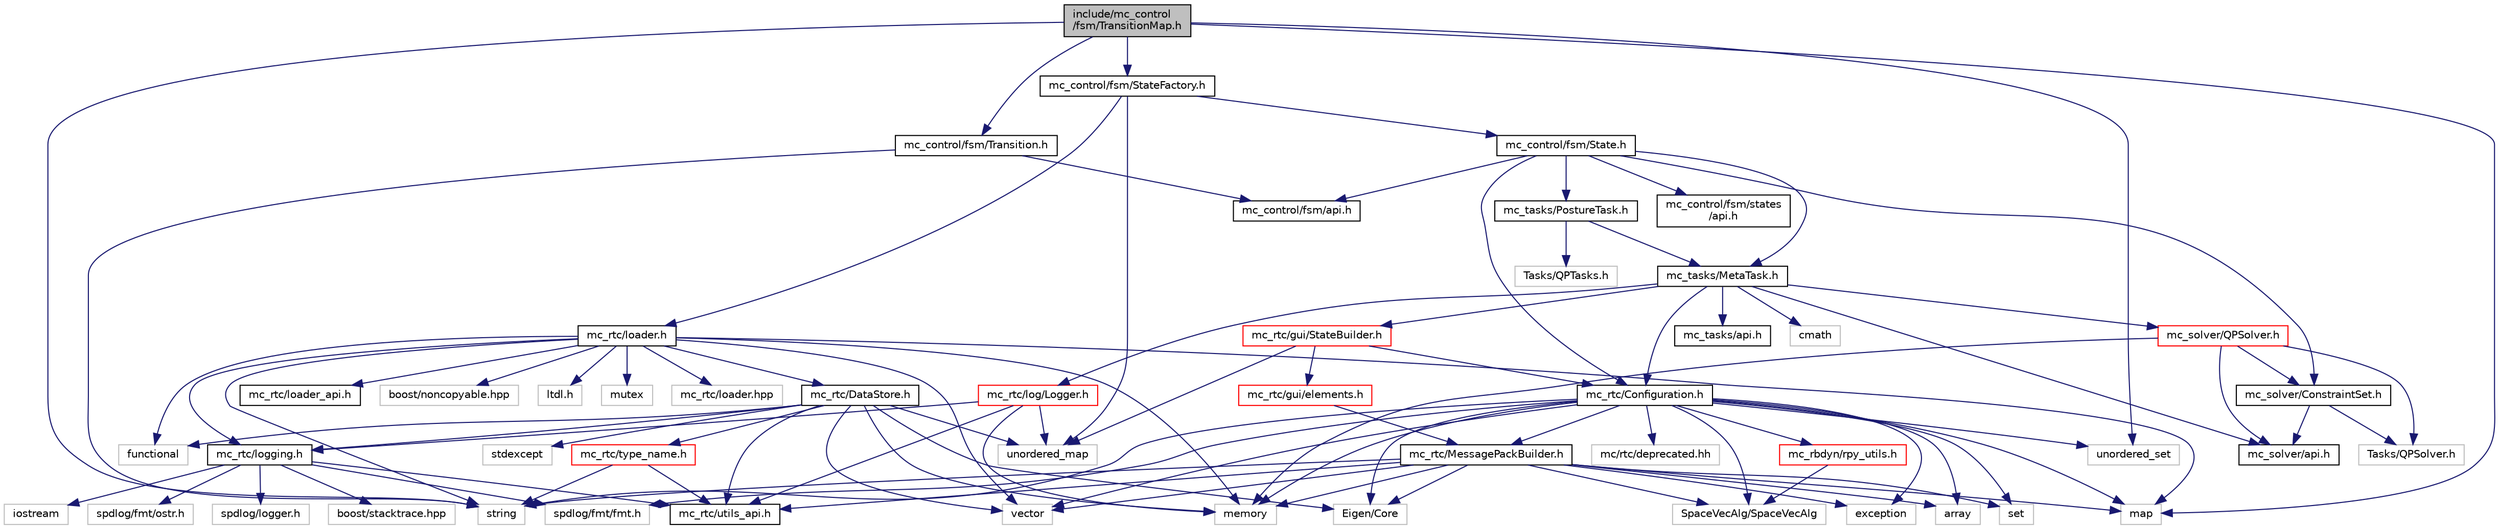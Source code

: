 digraph "include/mc_control/fsm/TransitionMap.h"
{
 // INTERACTIVE_SVG=YES
  edge [fontname="Helvetica",fontsize="10",labelfontname="Helvetica",labelfontsize="10"];
  node [fontname="Helvetica",fontsize="10",shape=record];
  Node0 [label="include/mc_control\l/fsm/TransitionMap.h",height=0.2,width=0.4,color="black", fillcolor="grey75", style="filled", fontcolor="black"];
  Node0 -> Node1 [color="midnightblue",fontsize="10",style="solid",fontname="Helvetica"];
  Node1 [label="mc_control/fsm/StateFactory.h",height=0.2,width=0.4,color="black", fillcolor="white", style="filled",URL="$StateFactory_8h.html"];
  Node1 -> Node2 [color="midnightblue",fontsize="10",style="solid",fontname="Helvetica"];
  Node2 [label="mc_control/fsm/State.h",height=0.2,width=0.4,color="black", fillcolor="white", style="filled",URL="$State_8h.html"];
  Node2 -> Node3 [color="midnightblue",fontsize="10",style="solid",fontname="Helvetica"];
  Node3 [label="mc_control/fsm/api.h",height=0.2,width=0.4,color="black", fillcolor="white", style="filled",URL="$mc__control_2fsm_2api_8h.html"];
  Node2 -> Node4 [color="midnightblue",fontsize="10",style="solid",fontname="Helvetica"];
  Node4 [label="mc_control/fsm/states\l/api.h",height=0.2,width=0.4,color="black", fillcolor="white", style="filled",URL="$mc__control_2fsm_2states_2api_8h.html"];
  Node2 -> Node5 [color="midnightblue",fontsize="10",style="solid",fontname="Helvetica"];
  Node5 [label="mc_solver/ConstraintSet.h",height=0.2,width=0.4,color="black", fillcolor="white", style="filled",URL="$ConstraintSet_8h.html"];
  Node5 -> Node6 [color="midnightblue",fontsize="10",style="solid",fontname="Helvetica"];
  Node6 [label="mc_solver/api.h",height=0.2,width=0.4,color="black", fillcolor="white", style="filled",URL="$mc__solver_2api_8h.html"];
  Node5 -> Node7 [color="midnightblue",fontsize="10",style="solid",fontname="Helvetica"];
  Node7 [label="Tasks/QPSolver.h",height=0.2,width=0.4,color="grey75", fillcolor="white", style="filled"];
  Node2 -> Node8 [color="midnightblue",fontsize="10",style="solid",fontname="Helvetica"];
  Node8 [label="mc_tasks/MetaTask.h",height=0.2,width=0.4,color="black", fillcolor="white", style="filled",URL="$MetaTask_8h.html"];
  Node8 -> Node9 [color="midnightblue",fontsize="10",style="solid",fontname="Helvetica"];
  Node9 [label="mc_rtc/Configuration.h",height=0.2,width=0.4,color="black", fillcolor="white", style="filled",URL="$mc__rtc_2Configuration_8h.html"];
  Node9 -> Node10 [color="midnightblue",fontsize="10",style="solid",fontname="Helvetica"];
  Node10 [label="mc_rtc/MessagePackBuilder.h",height=0.2,width=0.4,color="black", fillcolor="white", style="filled",URL="$MessagePackBuilder_8h.html"];
  Node10 -> Node11 [color="midnightblue",fontsize="10",style="solid",fontname="Helvetica"];
  Node11 [label="mc_rtc/utils_api.h",height=0.2,width=0.4,color="black", fillcolor="white", style="filled",URL="$utils__api_8h.html"];
  Node10 -> Node12 [color="midnightblue",fontsize="10",style="solid",fontname="Helvetica"];
  Node12 [label="SpaceVecAlg/SpaceVecAlg",height=0.2,width=0.4,color="grey75", fillcolor="white", style="filled"];
  Node10 -> Node13 [color="midnightblue",fontsize="10",style="solid",fontname="Helvetica"];
  Node13 [label="Eigen/Core",height=0.2,width=0.4,color="grey75", fillcolor="white", style="filled"];
  Node10 -> Node14 [color="midnightblue",fontsize="10",style="solid",fontname="Helvetica"];
  Node14 [label="array",height=0.2,width=0.4,color="grey75", fillcolor="white", style="filled"];
  Node10 -> Node15 [color="midnightblue",fontsize="10",style="solid",fontname="Helvetica"];
  Node15 [label="exception",height=0.2,width=0.4,color="grey75", fillcolor="white", style="filled"];
  Node10 -> Node16 [color="midnightblue",fontsize="10",style="solid",fontname="Helvetica"];
  Node16 [label="map",height=0.2,width=0.4,color="grey75", fillcolor="white", style="filled"];
  Node10 -> Node17 [color="midnightblue",fontsize="10",style="solid",fontname="Helvetica"];
  Node17 [label="memory",height=0.2,width=0.4,color="grey75", fillcolor="white", style="filled"];
  Node10 -> Node18 [color="midnightblue",fontsize="10",style="solid",fontname="Helvetica"];
  Node18 [label="set",height=0.2,width=0.4,color="grey75", fillcolor="white", style="filled"];
  Node10 -> Node19 [color="midnightblue",fontsize="10",style="solid",fontname="Helvetica"];
  Node19 [label="string",height=0.2,width=0.4,color="grey75", fillcolor="white", style="filled"];
  Node10 -> Node20 [color="midnightblue",fontsize="10",style="solid",fontname="Helvetica"];
  Node20 [label="vector",height=0.2,width=0.4,color="grey75", fillcolor="white", style="filled"];
  Node9 -> Node12 [color="midnightblue",fontsize="10",style="solid",fontname="Helvetica"];
  Node9 -> Node21 [color="midnightblue",fontsize="10",style="solid",fontname="Helvetica"];
  Node21 [label="mc_rbdyn/rpy_utils.h",height=0.2,width=0.4,color="red", fillcolor="white", style="filled",URL="$rpy__utils_8h.html"];
  Node21 -> Node12 [color="midnightblue",fontsize="10",style="solid",fontname="Helvetica"];
  Node9 -> Node13 [color="midnightblue",fontsize="10",style="solid",fontname="Helvetica"];
  Node9 -> Node14 [color="midnightblue",fontsize="10",style="solid",fontname="Helvetica"];
  Node9 -> Node15 [color="midnightblue",fontsize="10",style="solid",fontname="Helvetica"];
  Node9 -> Node16 [color="midnightblue",fontsize="10",style="solid",fontname="Helvetica"];
  Node9 -> Node23 [color="midnightblue",fontsize="10",style="solid",fontname="Helvetica"];
  Node23 [label="mc/rtc/deprecated.hh",height=0.2,width=0.4,color="grey75", fillcolor="white", style="filled"];
  Node9 -> Node17 [color="midnightblue",fontsize="10",style="solid",fontname="Helvetica"];
  Node9 -> Node18 [color="midnightblue",fontsize="10",style="solid",fontname="Helvetica"];
  Node9 -> Node24 [color="midnightblue",fontsize="10",style="solid",fontname="Helvetica"];
  Node24 [label="spdlog/fmt/fmt.h",height=0.2,width=0.4,color="grey75", fillcolor="white", style="filled"];
  Node9 -> Node19 [color="midnightblue",fontsize="10",style="solid",fontname="Helvetica"];
  Node9 -> Node25 [color="midnightblue",fontsize="10",style="solid",fontname="Helvetica"];
  Node25 [label="unordered_set",height=0.2,width=0.4,color="grey75", fillcolor="white", style="filled"];
  Node9 -> Node20 [color="midnightblue",fontsize="10",style="solid",fontname="Helvetica"];
  Node8 -> Node26 [color="midnightblue",fontsize="10",style="solid",fontname="Helvetica"];
  Node26 [label="mc_rtc/gui/StateBuilder.h",height=0.2,width=0.4,color="red", fillcolor="white", style="filled",URL="$StateBuilder_8h.html"];
  Node26 -> Node9 [color="midnightblue",fontsize="10",style="solid",fontname="Helvetica"];
  Node26 -> Node27 [color="midnightblue",fontsize="10",style="solid",fontname="Helvetica"];
  Node27 [label="mc_rtc/gui/elements.h",height=0.2,width=0.4,color="red", fillcolor="white", style="filled",URL="$elements_8h.html"];
  Node27 -> Node10 [color="midnightblue",fontsize="10",style="solid",fontname="Helvetica"];
  Node26 -> Node45 [color="midnightblue",fontsize="10",style="solid",fontname="Helvetica"];
  Node45 [label="unordered_map",height=0.2,width=0.4,color="grey75", fillcolor="white", style="filled"];
  Node8 -> Node47 [color="midnightblue",fontsize="10",style="solid",fontname="Helvetica"];
  Node47 [label="mc_rtc/log/Logger.h",height=0.2,width=0.4,color="red", fillcolor="white", style="filled",URL="$Logger_8h.html"];
  Node47 -> Node35 [color="midnightblue",fontsize="10",style="solid",fontname="Helvetica"];
  Node35 [label="mc_rtc/logging.h",height=0.2,width=0.4,color="black", fillcolor="white", style="filled",URL="$logging_8h.html"];
  Node35 -> Node11 [color="midnightblue",fontsize="10",style="solid",fontname="Helvetica"];
  Node35 -> Node36 [color="midnightblue",fontsize="10",style="solid",fontname="Helvetica"];
  Node36 [label="iostream",height=0.2,width=0.4,color="grey75", fillcolor="white", style="filled"];
  Node35 -> Node24 [color="midnightblue",fontsize="10",style="solid",fontname="Helvetica"];
  Node35 -> Node37 [color="midnightblue",fontsize="10",style="solid",fontname="Helvetica"];
  Node37 [label="spdlog/fmt/ostr.h",height=0.2,width=0.4,color="grey75", fillcolor="white", style="filled"];
  Node35 -> Node38 [color="midnightblue",fontsize="10",style="solid",fontname="Helvetica"];
  Node38 [label="spdlog/logger.h",height=0.2,width=0.4,color="grey75", fillcolor="white", style="filled"];
  Node35 -> Node39 [color="midnightblue",fontsize="10",style="solid",fontname="Helvetica"];
  Node39 [label="boost/stacktrace.hpp",height=0.2,width=0.4,color="grey75", fillcolor="white", style="filled"];
  Node47 -> Node11 [color="midnightblue",fontsize="10",style="solid",fontname="Helvetica"];
  Node47 -> Node17 [color="midnightblue",fontsize="10",style="solid",fontname="Helvetica"];
  Node47 -> Node45 [color="midnightblue",fontsize="10",style="solid",fontname="Helvetica"];
  Node8 -> Node49 [color="midnightblue",fontsize="10",style="solid",fontname="Helvetica"];
  Node49 [label="mc_solver/QPSolver.h",height=0.2,width=0.4,color="red", fillcolor="white", style="filled",URL="$QPSolver_8h.html"];
  Node49 -> Node5 [color="midnightblue",fontsize="10",style="solid",fontname="Helvetica"];
  Node49 -> Node6 [color="midnightblue",fontsize="10",style="solid",fontname="Helvetica"];
  Node49 -> Node7 [color="midnightblue",fontsize="10",style="solid",fontname="Helvetica"];
  Node49 -> Node17 [color="midnightblue",fontsize="10",style="solid",fontname="Helvetica"];
  Node8 -> Node6 [color="midnightblue",fontsize="10",style="solid",fontname="Helvetica"];
  Node8 -> Node93 [color="midnightblue",fontsize="10",style="solid",fontname="Helvetica"];
  Node93 [label="mc_tasks/api.h",height=0.2,width=0.4,color="black", fillcolor="white", style="filled",URL="$mc__tasks_2api_8h.html"];
  Node8 -> Node94 [color="midnightblue",fontsize="10",style="solid",fontname="Helvetica"];
  Node94 [label="cmath",height=0.2,width=0.4,color="grey75", fillcolor="white", style="filled"];
  Node2 -> Node95 [color="midnightblue",fontsize="10",style="solid",fontname="Helvetica"];
  Node95 [label="mc_tasks/PostureTask.h",height=0.2,width=0.4,color="black", fillcolor="white", style="filled",URL="$PostureTask_8h.html"];
  Node95 -> Node8 [color="midnightblue",fontsize="10",style="solid",fontname="Helvetica"];
  Node95 -> Node96 [color="midnightblue",fontsize="10",style="solid",fontname="Helvetica"];
  Node96 [label="Tasks/QPTasks.h",height=0.2,width=0.4,color="grey75", fillcolor="white", style="filled"];
  Node2 -> Node9 [color="midnightblue",fontsize="10",style="solid",fontname="Helvetica"];
  Node1 -> Node97 [color="midnightblue",fontsize="10",style="solid",fontname="Helvetica"];
  Node97 [label="mc_rtc/loader.h",height=0.2,width=0.4,color="black", fillcolor="white", style="filled",URL="$loader_8h.html",tooltip="ltdl wrapper for mc_rtc purpose "];
  Node97 -> Node98 [color="midnightblue",fontsize="10",style="solid",fontname="Helvetica"];
  Node98 [label="mc_rtc/DataStore.h",height=0.2,width=0.4,color="black", fillcolor="white", style="filled",URL="$DataStore_8h.html"];
  Node98 -> Node35 [color="midnightblue",fontsize="10",style="solid",fontname="Helvetica"];
  Node98 -> Node99 [color="midnightblue",fontsize="10",style="solid",fontname="Helvetica"];
  Node99 [label="mc_rtc/type_name.h",height=0.2,width=0.4,color="red", fillcolor="white", style="filled",URL="$type__name_8h.html"];
  Node99 -> Node11 [color="midnightblue",fontsize="10",style="solid",fontname="Helvetica"];
  Node99 -> Node19 [color="midnightblue",fontsize="10",style="solid",fontname="Helvetica"];
  Node98 -> Node11 [color="midnightblue",fontsize="10",style="solid",fontname="Helvetica"];
  Node98 -> Node101 [color="midnightblue",fontsize="10",style="solid",fontname="Helvetica"];
  Node101 [label="functional",height=0.2,width=0.4,color="grey75", fillcolor="white", style="filled"];
  Node98 -> Node17 [color="midnightblue",fontsize="10",style="solid",fontname="Helvetica"];
  Node98 -> Node102 [color="midnightblue",fontsize="10",style="solid",fontname="Helvetica"];
  Node102 [label="stdexcept",height=0.2,width=0.4,color="grey75", fillcolor="white", style="filled"];
  Node98 -> Node45 [color="midnightblue",fontsize="10",style="solid",fontname="Helvetica"];
  Node98 -> Node20 [color="midnightblue",fontsize="10",style="solid",fontname="Helvetica"];
  Node98 -> Node13 [color="midnightblue",fontsize="10",style="solid",fontname="Helvetica"];
  Node97 -> Node103 [color="midnightblue",fontsize="10",style="solid",fontname="Helvetica"];
  Node103 [label="mc_rtc/loader_api.h",height=0.2,width=0.4,color="black", fillcolor="white", style="filled",URL="$loader__api_8h.html"];
  Node97 -> Node35 [color="midnightblue",fontsize="10",style="solid",fontname="Helvetica"];
  Node97 -> Node104 [color="midnightblue",fontsize="10",style="solid",fontname="Helvetica"];
  Node104 [label="boost/noncopyable.hpp",height=0.2,width=0.4,color="grey75", fillcolor="white", style="filled"];
  Node97 -> Node105 [color="midnightblue",fontsize="10",style="solid",fontname="Helvetica"];
  Node105 [label="ltdl.h",height=0.2,width=0.4,color="grey75", fillcolor="white", style="filled"];
  Node97 -> Node101 [color="midnightblue",fontsize="10",style="solid",fontname="Helvetica"];
  Node97 -> Node16 [color="midnightblue",fontsize="10",style="solid",fontname="Helvetica"];
  Node97 -> Node17 [color="midnightblue",fontsize="10",style="solid",fontname="Helvetica"];
  Node97 -> Node106 [color="midnightblue",fontsize="10",style="solid",fontname="Helvetica"];
  Node106 [label="mutex",height=0.2,width=0.4,color="grey75", fillcolor="white", style="filled"];
  Node97 -> Node19 [color="midnightblue",fontsize="10",style="solid",fontname="Helvetica"];
  Node97 -> Node20 [color="midnightblue",fontsize="10",style="solid",fontname="Helvetica"];
  Node97 -> Node107 [color="midnightblue",fontsize="10",style="solid",fontname="Helvetica"];
  Node107 [label="mc_rtc/loader.hpp",height=0.2,width=0.4,color="grey75", fillcolor="white", style="filled"];
  Node1 -> Node45 [color="midnightblue",fontsize="10",style="solid",fontname="Helvetica"];
  Node0 -> Node108 [color="midnightblue",fontsize="10",style="solid",fontname="Helvetica"];
  Node108 [label="mc_control/fsm/Transition.h",height=0.2,width=0.4,color="black", fillcolor="white", style="filled",URL="$Transition_8h.html"];
  Node108 -> Node3 [color="midnightblue",fontsize="10",style="solid",fontname="Helvetica"];
  Node108 -> Node19 [color="midnightblue",fontsize="10",style="solid",fontname="Helvetica"];
  Node0 -> Node16 [color="midnightblue",fontsize="10",style="solid",fontname="Helvetica"];
  Node0 -> Node19 [color="midnightblue",fontsize="10",style="solid",fontname="Helvetica"];
  Node0 -> Node25 [color="midnightblue",fontsize="10",style="solid",fontname="Helvetica"];
}
